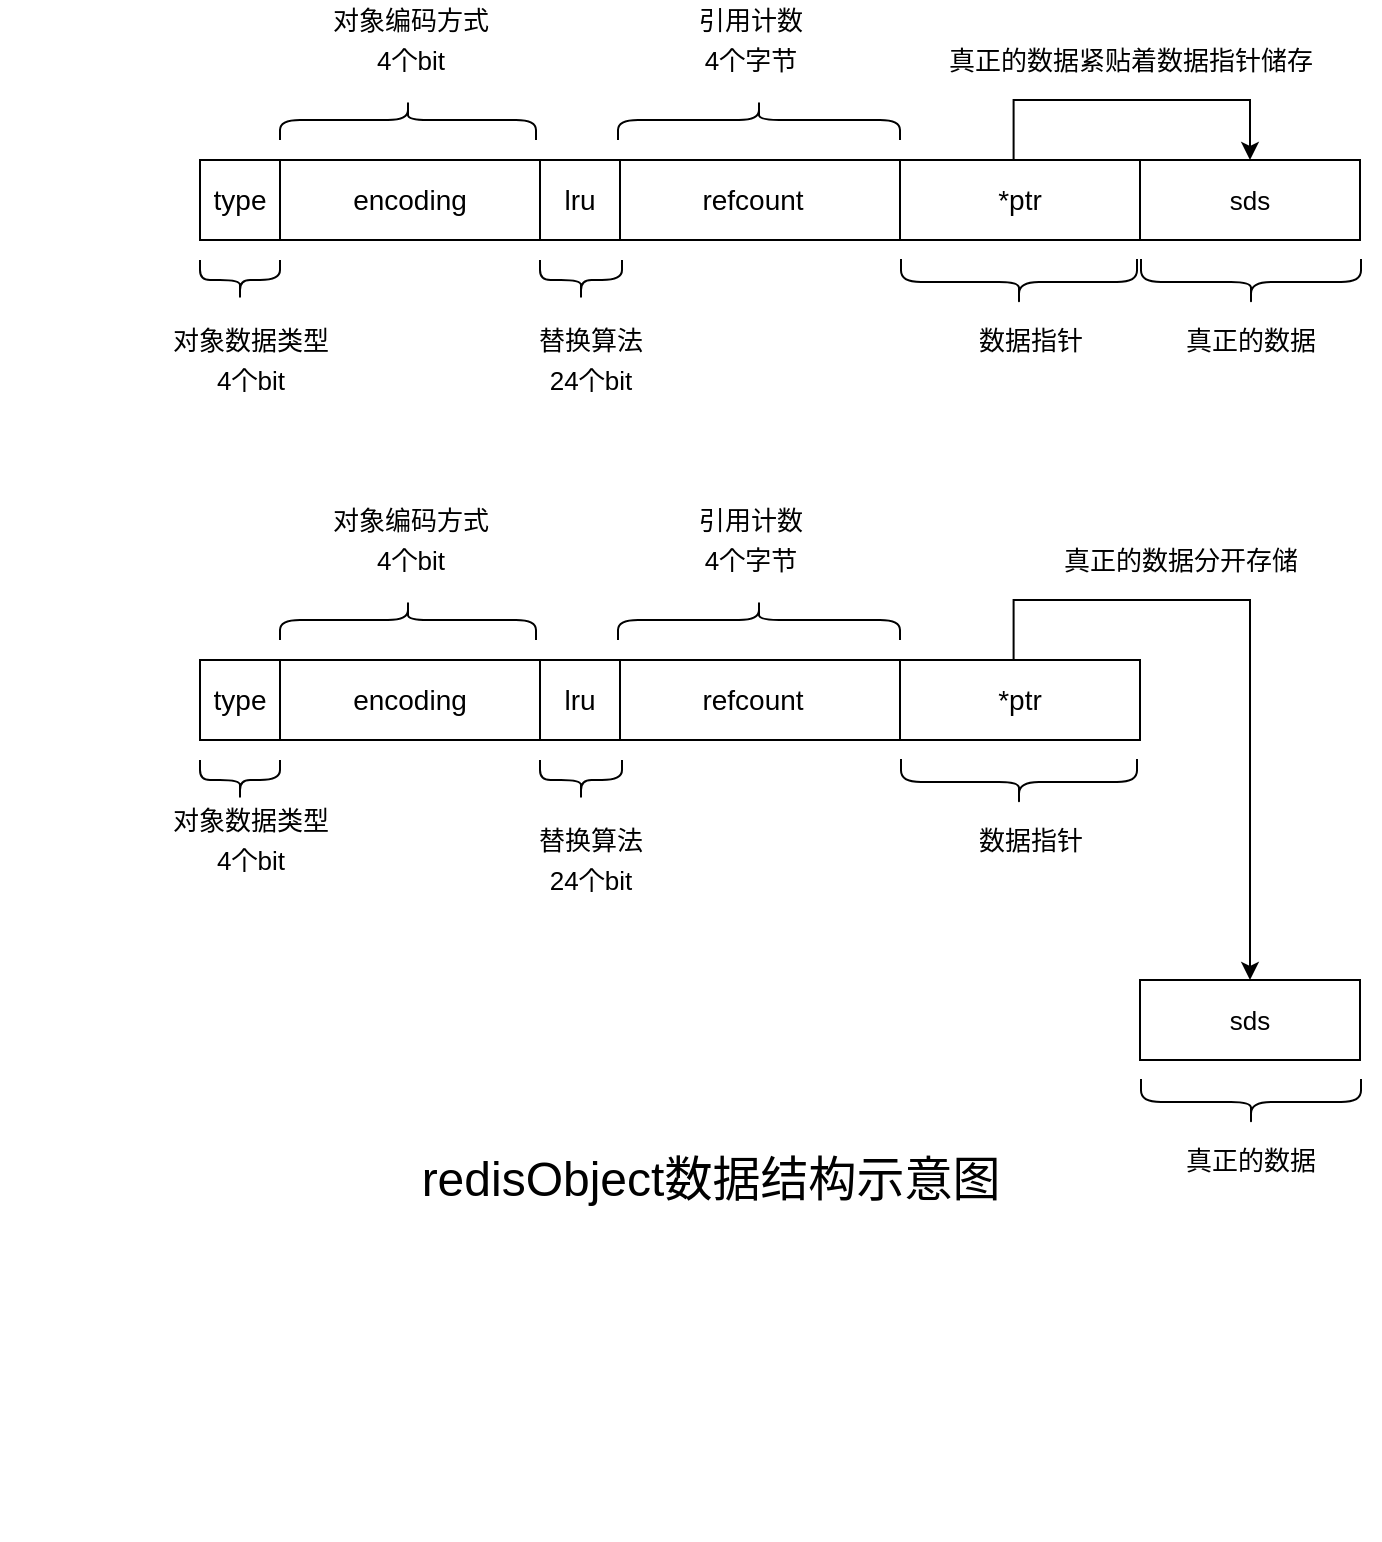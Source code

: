 <mxfile version="15.9.4" type="github">
  <diagram id="QLCY5e_iX0LPYMAGcrmW" name="第 1 页">
    <mxGraphModel dx="1488" dy="907" grid="1" gridSize="10" guides="1" tooltips="1" connect="1" arrows="1" fold="1" page="1" pageScale="1" pageWidth="827" pageHeight="1169" math="0" shadow="0">
      <root>
        <mxCell id="0" />
        <mxCell id="1" parent="0" />
        <mxCell id="S75mRbRna9rMiZTr2RRH-40" value="" style="group" parent="1" vertex="1" connectable="0">
          <mxGeometry y="520" width="90" height="40" as="geometry" />
        </mxCell>
        <mxCell id="S75mRbRna9rMiZTr2RRH-41" value="&lt;font style=&quot;font-size: 13px&quot;&gt;对象数据类型&lt;/font&gt;" style="text;html=1;resizable=0;autosize=1;align=center;verticalAlign=middle;points=[];fillColor=none;strokeColor=none;rounded=0;fontSize=14;" parent="S75mRbRna9rMiZTr2RRH-40" vertex="1">
          <mxGeometry x="80" y="-330" width="90" height="20" as="geometry" />
        </mxCell>
        <mxCell id="S75mRbRna9rMiZTr2RRH-42" value="&lt;font style=&quot;font-size: 13px&quot;&gt;4个bit&lt;/font&gt;" style="text;html=1;resizable=0;autosize=1;align=center;verticalAlign=middle;points=[];fillColor=none;strokeColor=none;rounded=0;fontSize=14;" parent="S75mRbRna9rMiZTr2RRH-40" vertex="1">
          <mxGeometry x="100" y="-310" width="50" height="20" as="geometry" />
        </mxCell>
        <mxCell id="S75mRbRna9rMiZTr2RRH-58" value="" style="group" parent="1" vertex="1" connectable="0">
          <mxGeometry x="100" y="30" width="580" height="200" as="geometry" />
        </mxCell>
        <mxCell id="S75mRbRna9rMiZTr2RRH-35" value="" style="group" parent="S75mRbRna9rMiZTr2RRH-58" vertex="1" connectable="0">
          <mxGeometry y="50" width="470" height="100" as="geometry" />
        </mxCell>
        <mxCell id="S75mRbRna9rMiZTr2RRH-25" value="" style="group" parent="S75mRbRna9rMiZTr2RRH-35" vertex="1" connectable="0">
          <mxGeometry y="30" width="470" height="40" as="geometry" />
        </mxCell>
        <mxCell id="S75mRbRna9rMiZTr2RRH-18" value="" style="shape=table;html=1;whiteSpace=wrap;startSize=0;container=1;collapsible=0;childLayout=tableLayout;fontSize=14;" parent="S75mRbRna9rMiZTr2RRH-25" vertex="1">
          <mxGeometry x="70" width="400" height="40" as="geometry" />
        </mxCell>
        <mxCell id="S75mRbRna9rMiZTr2RRH-19" value="" style="shape=partialRectangle;html=1;whiteSpace=wrap;collapsible=0;dropTarget=0;pointerEvents=0;fillColor=none;top=0;left=0;bottom=0;right=0;points=[[0,0.5],[1,0.5]];portConstraint=eastwest;fontSize=14;" parent="S75mRbRna9rMiZTr2RRH-18" vertex="1">
          <mxGeometry width="400" height="40" as="geometry" />
        </mxCell>
        <mxCell id="S75mRbRna9rMiZTr2RRH-20" value="" style="shape=partialRectangle;html=1;whiteSpace=wrap;connectable=0;fillColor=none;top=0;left=0;bottom=0;right=0;overflow=hidden;pointerEvents=1;fontSize=14;" parent="S75mRbRna9rMiZTr2RRH-19" vertex="1">
          <mxGeometry width="133" height="40" as="geometry">
            <mxRectangle width="133" height="40" as="alternateBounds" />
          </mxGeometry>
        </mxCell>
        <mxCell id="S75mRbRna9rMiZTr2RRH-21" value="refcount" style="shape=partialRectangle;html=1;whiteSpace=wrap;connectable=0;fillColor=none;top=0;left=0;bottom=0;right=0;overflow=hidden;pointerEvents=1;fontSize=14;" parent="S75mRbRna9rMiZTr2RRH-19" vertex="1">
          <mxGeometry x="133" width="147" height="40" as="geometry">
            <mxRectangle width="147" height="40" as="alternateBounds" />
          </mxGeometry>
        </mxCell>
        <mxCell id="S75mRbRna9rMiZTr2RRH-22" value="*ptr" style="shape=partialRectangle;html=1;whiteSpace=wrap;connectable=0;fillColor=none;top=0;left=0;bottom=0;right=0;overflow=hidden;pointerEvents=1;fontSize=14;" parent="S75mRbRna9rMiZTr2RRH-19" vertex="1">
          <mxGeometry x="280" width="120" height="40" as="geometry">
            <mxRectangle width="120" height="40" as="alternateBounds" />
          </mxGeometry>
        </mxCell>
        <mxCell id="S75mRbRna9rMiZTr2RRH-1" value="" style="shape=table;html=1;whiteSpace=wrap;startSize=0;container=1;collapsible=0;childLayout=tableLayout;fontSize=14;" parent="S75mRbRna9rMiZTr2RRH-25" vertex="1">
          <mxGeometry width="210" height="40" as="geometry" />
        </mxCell>
        <mxCell id="S75mRbRna9rMiZTr2RRH-2" value="" style="shape=partialRectangle;html=1;whiteSpace=wrap;collapsible=0;dropTarget=0;pointerEvents=0;fillColor=none;top=0;left=0;bottom=0;right=0;points=[[0,0.5],[1,0.5]];portConstraint=eastwest;fontSize=14;" parent="S75mRbRna9rMiZTr2RRH-1" vertex="1">
          <mxGeometry width="210" height="40" as="geometry" />
        </mxCell>
        <mxCell id="S75mRbRna9rMiZTr2RRH-3" value="type" style="shape=partialRectangle;html=1;whiteSpace=wrap;connectable=0;fillColor=none;top=0;left=0;bottom=0;right=0;overflow=hidden;pointerEvents=1;fontSize=14;" parent="S75mRbRna9rMiZTr2RRH-2" vertex="1">
          <mxGeometry width="40" height="40" as="geometry">
            <mxRectangle width="40" height="40" as="alternateBounds" />
          </mxGeometry>
        </mxCell>
        <mxCell id="S75mRbRna9rMiZTr2RRH-4" value="encoding" style="shape=partialRectangle;html=1;whiteSpace=wrap;connectable=0;fillColor=none;top=0;left=0;bottom=0;right=0;overflow=hidden;pointerEvents=1;fontSize=14;" parent="S75mRbRna9rMiZTr2RRH-2" vertex="1">
          <mxGeometry x="40" width="130" height="40" as="geometry">
            <mxRectangle width="130" height="40" as="alternateBounds" />
          </mxGeometry>
        </mxCell>
        <mxCell id="S75mRbRna9rMiZTr2RRH-5" value="lru" style="shape=partialRectangle;html=1;whiteSpace=wrap;connectable=0;fillColor=none;top=0;left=0;bottom=0;right=0;overflow=hidden;pointerEvents=1;fontSize=14;" parent="S75mRbRna9rMiZTr2RRH-2" vertex="1">
          <mxGeometry x="170" width="40" height="40" as="geometry">
            <mxRectangle width="40" height="40" as="alternateBounds" />
          </mxGeometry>
        </mxCell>
        <mxCell id="S75mRbRna9rMiZTr2RRH-26" value="" style="shape=curlyBracket;whiteSpace=wrap;html=1;rounded=1;flipH=1;fontSize=14;direction=north;size=0.5;" parent="S75mRbRna9rMiZTr2RRH-35" vertex="1">
          <mxGeometry y="80" width="40" height="20" as="geometry" />
        </mxCell>
        <mxCell id="S75mRbRna9rMiZTr2RRH-31" value="" style="shape=curlyBracket;whiteSpace=wrap;html=1;rounded=1;flipH=1;fontSize=14;direction=south;" parent="S75mRbRna9rMiZTr2RRH-35" vertex="1">
          <mxGeometry x="40" width="128" height="20" as="geometry" />
        </mxCell>
        <mxCell id="S75mRbRna9rMiZTr2RRH-32" value="" style="shape=curlyBracket;whiteSpace=wrap;html=1;rounded=1;flipH=1;fontSize=14;direction=north;" parent="S75mRbRna9rMiZTr2RRH-35" vertex="1">
          <mxGeometry x="170" y="80" width="41" height="20" as="geometry" />
        </mxCell>
        <mxCell id="S75mRbRna9rMiZTr2RRH-33" value="" style="shape=curlyBracket;whiteSpace=wrap;html=1;rounded=1;flipH=1;fontSize=14;direction=south;" parent="S75mRbRna9rMiZTr2RRH-35" vertex="1">
          <mxGeometry x="209" width="141" height="20" as="geometry" />
        </mxCell>
        <mxCell id="S75mRbRna9rMiZTr2RRH-34" value="" style="shape=curlyBracket;whiteSpace=wrap;html=1;rounded=1;flipH=1;fontSize=14;direction=north;" parent="S75mRbRna9rMiZTr2RRH-35" vertex="1">
          <mxGeometry x="350.5" y="79.5" width="118" height="23" as="geometry" />
        </mxCell>
        <mxCell id="S75mRbRna9rMiZTr2RRH-39" value="" style="group" parent="S75mRbRna9rMiZTr2RRH-58" vertex="1" connectable="0">
          <mxGeometry x="60" width="90" height="40" as="geometry" />
        </mxCell>
        <mxCell id="S75mRbRna9rMiZTr2RRH-37" value="&lt;font style=&quot;font-size: 13px&quot;&gt;对象编码方式&lt;/font&gt;" style="text;html=1;resizable=0;autosize=1;align=center;verticalAlign=middle;points=[];fillColor=none;strokeColor=none;rounded=0;fontSize=14;" parent="S75mRbRna9rMiZTr2RRH-39" vertex="1">
          <mxGeometry width="90" height="20" as="geometry" />
        </mxCell>
        <mxCell id="S75mRbRna9rMiZTr2RRH-38" value="&lt;font style=&quot;font-size: 13px&quot;&gt;4个bit&lt;/font&gt;" style="text;html=1;resizable=0;autosize=1;align=center;verticalAlign=middle;points=[];fillColor=none;strokeColor=none;rounded=0;fontSize=14;" parent="S75mRbRna9rMiZTr2RRH-39" vertex="1">
          <mxGeometry x="20" y="20" width="50" height="20" as="geometry" />
        </mxCell>
        <mxCell id="S75mRbRna9rMiZTr2RRH-43" value="" style="group" parent="S75mRbRna9rMiZTr2RRH-58" vertex="1" connectable="0">
          <mxGeometry x="150" y="160" width="90" height="40" as="geometry" />
        </mxCell>
        <mxCell id="S75mRbRna9rMiZTr2RRH-44" value="&lt;span style=&quot;font-size: 13px&quot;&gt;替换算法&lt;/span&gt;" style="text;html=1;resizable=0;autosize=1;align=center;verticalAlign=middle;points=[];fillColor=none;strokeColor=none;rounded=0;fontSize=14;" parent="S75mRbRna9rMiZTr2RRH-43" vertex="1">
          <mxGeometry x="10" width="70" height="20" as="geometry" />
        </mxCell>
        <mxCell id="S75mRbRna9rMiZTr2RRH-45" value="&lt;font style=&quot;font-size: 13px&quot;&gt;24个bit&lt;/font&gt;" style="text;html=1;resizable=0;autosize=1;align=center;verticalAlign=middle;points=[];fillColor=none;strokeColor=none;rounded=0;fontSize=14;" parent="S75mRbRna9rMiZTr2RRH-43" vertex="1">
          <mxGeometry x="15" y="20" width="60" height="20" as="geometry" />
        </mxCell>
        <mxCell id="S75mRbRna9rMiZTr2RRH-46" value="" style="group" parent="S75mRbRna9rMiZTr2RRH-58" vertex="1" connectable="0">
          <mxGeometry x="230" width="91" height="40" as="geometry" />
        </mxCell>
        <mxCell id="S75mRbRna9rMiZTr2RRH-47" value="&lt;span style=&quot;font-size: 13px&quot;&gt;引用计数&lt;/span&gt;" style="text;html=1;resizable=0;autosize=1;align=center;verticalAlign=middle;points=[];fillColor=none;strokeColor=none;rounded=0;fontSize=14;" parent="S75mRbRna9rMiZTr2RRH-46" vertex="1">
          <mxGeometry x="10" width="70" height="20" as="geometry" />
        </mxCell>
        <mxCell id="S75mRbRna9rMiZTr2RRH-48" value="&lt;font style=&quot;font-size: 13px&quot;&gt;4个字节&lt;/font&gt;" style="text;html=1;resizable=0;autosize=1;align=center;verticalAlign=middle;points=[];fillColor=none;strokeColor=none;rounded=0;fontSize=14;" parent="S75mRbRna9rMiZTr2RRH-46" vertex="1">
          <mxGeometry x="15" y="20" width="60" height="20" as="geometry" />
        </mxCell>
        <mxCell id="S75mRbRna9rMiZTr2RRH-51" value="&lt;span style=&quot;font-size: 13px&quot;&gt;数据指针&lt;/span&gt;" style="text;html=1;resizable=0;autosize=1;align=center;verticalAlign=middle;points=[];fillColor=none;strokeColor=none;rounded=0;fontSize=14;" parent="S75mRbRna9rMiZTr2RRH-58" vertex="1">
          <mxGeometry x="380" y="160" width="70" height="20" as="geometry" />
        </mxCell>
        <mxCell id="S75mRbRna9rMiZTr2RRH-53" value="sds" style="rounded=0;whiteSpace=wrap;html=1;fontSize=13;" parent="S75mRbRna9rMiZTr2RRH-58" vertex="1">
          <mxGeometry x="470" y="80" width="110" height="40" as="geometry" />
        </mxCell>
        <mxCell id="S75mRbRna9rMiZTr2RRH-57" value="" style="endArrow=classic;html=1;rounded=0;fontSize=13;edgeStyle=orthogonalEdgeStyle;exitX=0.842;exitY=-0.08;exitDx=0;exitDy=0;exitPerimeter=0;entryX=0.5;entryY=0;entryDx=0;entryDy=0;" parent="S75mRbRna9rMiZTr2RRH-58" target="S75mRbRna9rMiZTr2RRH-53" edge="1">
          <mxGeometry width="50" height="50" relative="1" as="geometry">
            <mxPoint x="406.8" y="80.0" as="sourcePoint" />
            <mxPoint x="560" y="70" as="targetPoint" />
            <Array as="points">
              <mxPoint x="407" y="50" />
              <mxPoint x="525" y="50" />
            </Array>
          </mxGeometry>
        </mxCell>
        <mxCell id="S75mRbRna9rMiZTr2RRH-93" value="&lt;span style=&quot;font-size: 13px&quot;&gt;真正的数据紧贴着数据指针储存&lt;/span&gt;" style="text;html=1;resizable=0;autosize=1;align=center;verticalAlign=middle;points=[];fillColor=none;strokeColor=none;rounded=0;fontSize=14;" parent="S75mRbRna9rMiZTr2RRH-58" vertex="1">
          <mxGeometry x="365" y="20" width="200" height="20" as="geometry" />
        </mxCell>
        <mxCell id="S75mRbRna9rMiZTr2RRH-60" value="" style="group" parent="1" vertex="1" connectable="0">
          <mxGeometry x="100" y="280" width="590" height="200" as="geometry" />
        </mxCell>
        <mxCell id="S75mRbRna9rMiZTr2RRH-61" value="" style="group" parent="S75mRbRna9rMiZTr2RRH-60" vertex="1" connectable="0">
          <mxGeometry y="50" width="470" height="100" as="geometry" />
        </mxCell>
        <mxCell id="S75mRbRna9rMiZTr2RRH-62" value="" style="group" parent="S75mRbRna9rMiZTr2RRH-61" vertex="1" connectable="0">
          <mxGeometry y="30" width="470" height="40" as="geometry" />
        </mxCell>
        <mxCell id="S75mRbRna9rMiZTr2RRH-63" value="" style="shape=table;html=1;whiteSpace=wrap;startSize=0;container=1;collapsible=0;childLayout=tableLayout;fontSize=14;" parent="S75mRbRna9rMiZTr2RRH-62" vertex="1">
          <mxGeometry x="70" width="400" height="40" as="geometry" />
        </mxCell>
        <mxCell id="S75mRbRna9rMiZTr2RRH-64" value="" style="shape=partialRectangle;html=1;whiteSpace=wrap;collapsible=0;dropTarget=0;pointerEvents=0;fillColor=none;top=0;left=0;bottom=0;right=0;points=[[0,0.5],[1,0.5]];portConstraint=eastwest;fontSize=14;" parent="S75mRbRna9rMiZTr2RRH-63" vertex="1">
          <mxGeometry width="400" height="40" as="geometry" />
        </mxCell>
        <mxCell id="S75mRbRna9rMiZTr2RRH-65" value="" style="shape=partialRectangle;html=1;whiteSpace=wrap;connectable=0;fillColor=none;top=0;left=0;bottom=0;right=0;overflow=hidden;pointerEvents=1;fontSize=14;" parent="S75mRbRna9rMiZTr2RRH-64" vertex="1">
          <mxGeometry width="133" height="40" as="geometry">
            <mxRectangle width="133" height="40" as="alternateBounds" />
          </mxGeometry>
        </mxCell>
        <mxCell id="S75mRbRna9rMiZTr2RRH-66" value="refcount" style="shape=partialRectangle;html=1;whiteSpace=wrap;connectable=0;fillColor=none;top=0;left=0;bottom=0;right=0;overflow=hidden;pointerEvents=1;fontSize=14;" parent="S75mRbRna9rMiZTr2RRH-64" vertex="1">
          <mxGeometry x="133" width="147" height="40" as="geometry">
            <mxRectangle width="147" height="40" as="alternateBounds" />
          </mxGeometry>
        </mxCell>
        <mxCell id="S75mRbRna9rMiZTr2RRH-67" value="*ptr" style="shape=partialRectangle;html=1;whiteSpace=wrap;connectable=0;fillColor=none;top=0;left=0;bottom=0;right=0;overflow=hidden;pointerEvents=1;fontSize=14;" parent="S75mRbRna9rMiZTr2RRH-64" vertex="1">
          <mxGeometry x="280" width="120" height="40" as="geometry">
            <mxRectangle width="120" height="40" as="alternateBounds" />
          </mxGeometry>
        </mxCell>
        <mxCell id="S75mRbRna9rMiZTr2RRH-68" value="" style="shape=table;html=1;whiteSpace=wrap;startSize=0;container=1;collapsible=0;childLayout=tableLayout;fontSize=14;" parent="S75mRbRna9rMiZTr2RRH-62" vertex="1">
          <mxGeometry width="210" height="40" as="geometry" />
        </mxCell>
        <mxCell id="S75mRbRna9rMiZTr2RRH-69" value="" style="shape=partialRectangle;html=1;whiteSpace=wrap;collapsible=0;dropTarget=0;pointerEvents=0;fillColor=none;top=0;left=0;bottom=0;right=0;points=[[0,0.5],[1,0.5]];portConstraint=eastwest;fontSize=14;" parent="S75mRbRna9rMiZTr2RRH-68" vertex="1">
          <mxGeometry width="210" height="40" as="geometry" />
        </mxCell>
        <mxCell id="S75mRbRna9rMiZTr2RRH-70" value="type" style="shape=partialRectangle;html=1;whiteSpace=wrap;connectable=0;fillColor=none;top=0;left=0;bottom=0;right=0;overflow=hidden;pointerEvents=1;fontSize=14;" parent="S75mRbRna9rMiZTr2RRH-69" vertex="1">
          <mxGeometry width="40" height="40" as="geometry">
            <mxRectangle width="40" height="40" as="alternateBounds" />
          </mxGeometry>
        </mxCell>
        <mxCell id="S75mRbRna9rMiZTr2RRH-71" value="encoding" style="shape=partialRectangle;html=1;whiteSpace=wrap;connectable=0;fillColor=none;top=0;left=0;bottom=0;right=0;overflow=hidden;pointerEvents=1;fontSize=14;" parent="S75mRbRna9rMiZTr2RRH-69" vertex="1">
          <mxGeometry x="40" width="130" height="40" as="geometry">
            <mxRectangle width="130" height="40" as="alternateBounds" />
          </mxGeometry>
        </mxCell>
        <mxCell id="S75mRbRna9rMiZTr2RRH-72" value="lru" style="shape=partialRectangle;html=1;whiteSpace=wrap;connectable=0;fillColor=none;top=0;left=0;bottom=0;right=0;overflow=hidden;pointerEvents=1;fontSize=14;" parent="S75mRbRna9rMiZTr2RRH-69" vertex="1">
          <mxGeometry x="170" width="40" height="40" as="geometry">
            <mxRectangle width="40" height="40" as="alternateBounds" />
          </mxGeometry>
        </mxCell>
        <mxCell id="S75mRbRna9rMiZTr2RRH-73" value="" style="shape=curlyBracket;whiteSpace=wrap;html=1;rounded=1;flipH=1;fontSize=14;direction=north;size=0.5;" parent="S75mRbRna9rMiZTr2RRH-61" vertex="1">
          <mxGeometry y="80" width="40" height="20" as="geometry" />
        </mxCell>
        <mxCell id="S75mRbRna9rMiZTr2RRH-74" value="" style="shape=curlyBracket;whiteSpace=wrap;html=1;rounded=1;flipH=1;fontSize=14;direction=south;" parent="S75mRbRna9rMiZTr2RRH-61" vertex="1">
          <mxGeometry x="40" width="128" height="20" as="geometry" />
        </mxCell>
        <mxCell id="S75mRbRna9rMiZTr2RRH-75" value="" style="shape=curlyBracket;whiteSpace=wrap;html=1;rounded=1;flipH=1;fontSize=14;direction=north;" parent="S75mRbRna9rMiZTr2RRH-61" vertex="1">
          <mxGeometry x="170" y="80" width="41" height="20" as="geometry" />
        </mxCell>
        <mxCell id="S75mRbRna9rMiZTr2RRH-76" value="" style="shape=curlyBracket;whiteSpace=wrap;html=1;rounded=1;flipH=1;fontSize=14;direction=south;" parent="S75mRbRna9rMiZTr2RRH-61" vertex="1">
          <mxGeometry x="209" width="141" height="20" as="geometry" />
        </mxCell>
        <mxCell id="S75mRbRna9rMiZTr2RRH-77" value="" style="shape=curlyBracket;whiteSpace=wrap;html=1;rounded=1;flipH=1;fontSize=14;direction=north;" parent="S75mRbRna9rMiZTr2RRH-61" vertex="1">
          <mxGeometry x="350.5" y="79.5" width="118" height="23" as="geometry" />
        </mxCell>
        <mxCell id="S75mRbRna9rMiZTr2RRH-78" value="" style="group" parent="S75mRbRna9rMiZTr2RRH-60" vertex="1" connectable="0">
          <mxGeometry x="60" width="90" height="40" as="geometry" />
        </mxCell>
        <mxCell id="S75mRbRna9rMiZTr2RRH-79" value="&lt;font style=&quot;font-size: 13px&quot;&gt;对象编码方式&lt;/font&gt;" style="text;html=1;resizable=0;autosize=1;align=center;verticalAlign=middle;points=[];fillColor=none;strokeColor=none;rounded=0;fontSize=14;" parent="S75mRbRna9rMiZTr2RRH-78" vertex="1">
          <mxGeometry width="90" height="20" as="geometry" />
        </mxCell>
        <mxCell id="S75mRbRna9rMiZTr2RRH-80" value="&lt;font style=&quot;font-size: 13px&quot;&gt;4个bit&lt;/font&gt;" style="text;html=1;resizable=0;autosize=1;align=center;verticalAlign=middle;points=[];fillColor=none;strokeColor=none;rounded=0;fontSize=14;" parent="S75mRbRna9rMiZTr2RRH-78" vertex="1">
          <mxGeometry x="20" y="20" width="50" height="20" as="geometry" />
        </mxCell>
        <mxCell id="S75mRbRna9rMiZTr2RRH-81" value="" style="group" parent="S75mRbRna9rMiZTr2RRH-60" vertex="1" connectable="0">
          <mxGeometry x="150" y="160" width="90" height="40" as="geometry" />
        </mxCell>
        <mxCell id="S75mRbRna9rMiZTr2RRH-82" value="&lt;span style=&quot;font-size: 13px&quot;&gt;替换算法&lt;/span&gt;" style="text;html=1;resizable=0;autosize=1;align=center;verticalAlign=middle;points=[];fillColor=none;strokeColor=none;rounded=0;fontSize=14;" parent="S75mRbRna9rMiZTr2RRH-81" vertex="1">
          <mxGeometry x="10" width="70" height="20" as="geometry" />
        </mxCell>
        <mxCell id="S75mRbRna9rMiZTr2RRH-83" value="&lt;font style=&quot;font-size: 13px&quot;&gt;24个bit&lt;/font&gt;" style="text;html=1;resizable=0;autosize=1;align=center;verticalAlign=middle;points=[];fillColor=none;strokeColor=none;rounded=0;fontSize=14;" parent="S75mRbRna9rMiZTr2RRH-81" vertex="1">
          <mxGeometry x="15" y="20" width="60" height="20" as="geometry" />
        </mxCell>
        <mxCell id="S75mRbRna9rMiZTr2RRH-84" value="" style="group" parent="S75mRbRna9rMiZTr2RRH-60" vertex="1" connectable="0">
          <mxGeometry x="230" width="91" height="40" as="geometry" />
        </mxCell>
        <mxCell id="S75mRbRna9rMiZTr2RRH-85" value="&lt;span style=&quot;font-size: 13px&quot;&gt;引用计数&lt;/span&gt;" style="text;html=1;resizable=0;autosize=1;align=center;verticalAlign=middle;points=[];fillColor=none;strokeColor=none;rounded=0;fontSize=14;" parent="S75mRbRna9rMiZTr2RRH-84" vertex="1">
          <mxGeometry x="10" width="70" height="20" as="geometry" />
        </mxCell>
        <mxCell id="S75mRbRna9rMiZTr2RRH-86" value="&lt;font style=&quot;font-size: 13px&quot;&gt;4个字节&lt;/font&gt;" style="text;html=1;resizable=0;autosize=1;align=center;verticalAlign=middle;points=[];fillColor=none;strokeColor=none;rounded=0;fontSize=14;" parent="S75mRbRna9rMiZTr2RRH-84" vertex="1">
          <mxGeometry x="15" y="20" width="60" height="20" as="geometry" />
        </mxCell>
        <mxCell id="S75mRbRna9rMiZTr2RRH-87" value="&lt;span style=&quot;font-size: 13px&quot;&gt;数据指针&lt;/span&gt;" style="text;html=1;resizable=0;autosize=1;align=center;verticalAlign=middle;points=[];fillColor=none;strokeColor=none;rounded=0;fontSize=14;" parent="S75mRbRna9rMiZTr2RRH-60" vertex="1">
          <mxGeometry x="380" y="160" width="70" height="20" as="geometry" />
        </mxCell>
        <mxCell id="S75mRbRna9rMiZTr2RRH-89" value="" style="endArrow=classic;html=1;rounded=0;fontSize=13;edgeStyle=orthogonalEdgeStyle;exitX=0.842;exitY=-0.08;exitDx=0;exitDy=0;exitPerimeter=0;entryX=0.5;entryY=0;entryDx=0;entryDy=0;" parent="S75mRbRna9rMiZTr2RRH-60" target="S75mRbRna9rMiZTr2RRH-88" edge="1">
          <mxGeometry width="50" height="50" relative="1" as="geometry">
            <mxPoint x="406.8" y="80.0" as="sourcePoint" />
            <mxPoint x="560" y="70" as="targetPoint" />
            <Array as="points">
              <mxPoint x="407" y="50" />
              <mxPoint x="525" y="50" />
            </Array>
          </mxGeometry>
        </mxCell>
        <mxCell id="S75mRbRna9rMiZTr2RRH-94" value="&lt;span style=&quot;font-size: 13px&quot;&gt;真正的数据分开存储&lt;/span&gt;" style="text;html=1;resizable=0;autosize=1;align=center;verticalAlign=middle;points=[];fillColor=none;strokeColor=none;rounded=0;fontSize=14;" parent="S75mRbRna9rMiZTr2RRH-60" vertex="1">
          <mxGeometry x="425" y="20" width="130" height="20" as="geometry" />
        </mxCell>
        <mxCell id="S75mRbRna9rMiZTr2RRH-88" value="sds" style="rounded=0;whiteSpace=wrap;html=1;fontSize=13;" parent="1" vertex="1">
          <mxGeometry x="570" y="520" width="110" height="40" as="geometry" />
        </mxCell>
        <mxCell id="S75mRbRna9rMiZTr2RRH-90" value="" style="group" parent="1" vertex="1" connectable="0">
          <mxGeometry y="760" width="90" height="40" as="geometry" />
        </mxCell>
        <mxCell id="S75mRbRna9rMiZTr2RRH-91" value="&lt;font style=&quot;font-size: 13px&quot;&gt;对象数据类型&lt;/font&gt;" style="text;html=1;resizable=0;autosize=1;align=center;verticalAlign=middle;points=[];fillColor=none;strokeColor=none;rounded=0;fontSize=14;" parent="S75mRbRna9rMiZTr2RRH-90" vertex="1">
          <mxGeometry x="80" y="-330" width="90" height="20" as="geometry" />
        </mxCell>
        <mxCell id="S75mRbRna9rMiZTr2RRH-92" value="&lt;font style=&quot;font-size: 13px&quot;&gt;4个bit&lt;/font&gt;" style="text;html=1;resizable=0;autosize=1;align=center;verticalAlign=middle;points=[];fillColor=none;strokeColor=none;rounded=0;fontSize=14;" parent="S75mRbRna9rMiZTr2RRH-90" vertex="1">
          <mxGeometry x="100" y="-310" width="50" height="20" as="geometry" />
        </mxCell>
        <mxCell id="S75mRbRna9rMiZTr2RRH-95" value="&lt;span style=&quot;font-weight: normal&quot;&gt;redisObject数据结构示意图&lt;/span&gt;" style="text;strokeColor=none;fillColor=none;html=1;fontSize=24;fontStyle=1;verticalAlign=middle;align=center;" parent="1" vertex="1">
          <mxGeometry x="180" y="590" width="350" height="60" as="geometry" />
        </mxCell>
        <mxCell id="y_dLfDp_WzrC1Q_YHNKq-1" value="" style="shape=curlyBracket;whiteSpace=wrap;html=1;rounded=1;flipH=1;fontSize=14;direction=north;" vertex="1" parent="1">
          <mxGeometry x="570.5" y="159.5" width="110" height="23" as="geometry" />
        </mxCell>
        <mxCell id="y_dLfDp_WzrC1Q_YHNKq-2" value="&lt;span style=&quot;font-size: 13px&quot;&gt;真正的数据&lt;/span&gt;" style="text;html=1;resizable=0;autosize=1;align=center;verticalAlign=middle;points=[];fillColor=none;strokeColor=none;rounded=0;fontSize=14;" vertex="1" parent="1">
          <mxGeometry x="585" y="190" width="80" height="20" as="geometry" />
        </mxCell>
        <mxCell id="y_dLfDp_WzrC1Q_YHNKq-3" value="" style="shape=curlyBracket;whiteSpace=wrap;html=1;rounded=1;flipH=1;fontSize=14;direction=north;" vertex="1" parent="1">
          <mxGeometry x="570.5" y="569.5" width="110" height="23" as="geometry" />
        </mxCell>
        <mxCell id="y_dLfDp_WzrC1Q_YHNKq-4" value="&lt;span style=&quot;font-size: 13px&quot;&gt;真正的数据&lt;/span&gt;" style="text;html=1;resizable=0;autosize=1;align=center;verticalAlign=middle;points=[];fillColor=none;strokeColor=none;rounded=0;fontSize=14;" vertex="1" parent="1">
          <mxGeometry x="585" y="600" width="80" height="20" as="geometry" />
        </mxCell>
      </root>
    </mxGraphModel>
  </diagram>
</mxfile>
